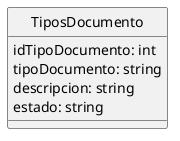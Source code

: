 @startuml TiposDocumento
hide circle
class TiposDocumento{
   idTipoDocumento: int
   tipoDocumento: string
   descripcion: string
   estado: string
}
@enduml